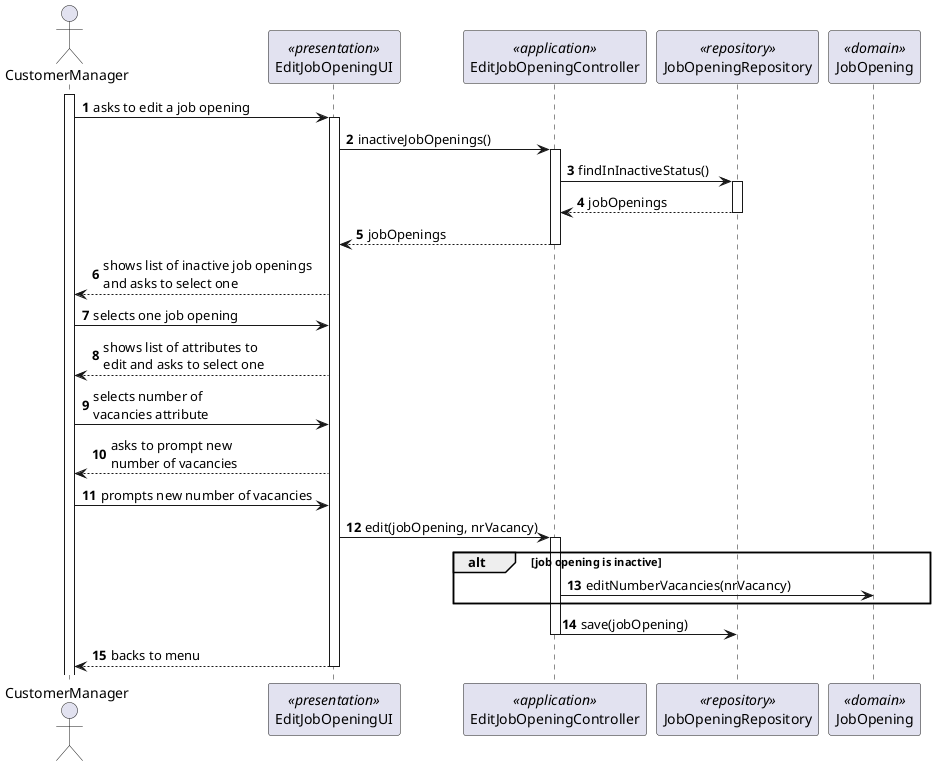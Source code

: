 @startuml
'https://plantuml.com/sequence-diagram

autonumber

actor CustomerManager
participant EditJobOpeningUI <<presentation>>
participant EditJobOpeningController <<application>>
participant JobOpeningRepository <<repository>>
participant JobOpening <<domain>>

activate CustomerManager
CustomerManager -> EditJobOpeningUI : asks to edit a job opening
activate EditJobOpeningUI
EditJobOpeningUI -> EditJobOpeningController : inactiveJobOpenings()
activate EditJobOpeningController
EditJobOpeningController -> JobOpeningRepository : findInInactiveStatus()
activate JobOpeningRepository
JobOpeningRepository --> EditJobOpeningController : jobOpenings
deactivate JobOpeningRepository
EditJobOpeningController --> EditJobOpeningUI : jobOpenings
deactivate EditJobOpeningController
EditJobOpeningUI --> CustomerManager : shows list of inactive job openings\nand asks to select one
CustomerManager -> EditJobOpeningUI : selects one job opening
EditJobOpeningUI --> CustomerManager : shows list of attributes to\nedit and asks to select one
CustomerManager -> EditJobOpeningUI : selects number of\nvacancies attribute
EditJobOpeningUI --> CustomerManager : asks to prompt new\nnumber of vacancies
CustomerManager -> EditJobOpeningUI : prompts new number of vacancies
EditJobOpeningUI -> EditJobOpeningController : edit(jobOpening, nrVacancy)
activate EditJobOpeningController
alt job opening is inactive
EditJobOpeningController -> JobOpening : editNumberVacancies(nrVacancy)
end alt
EditJobOpeningController -> JobOpeningRepository : save(jobOpening)
deactivate EditJobOpeningController
EditJobOpeningUI --> CustomerManager : backs to menu
deactivate EditJobOpeningUI

@enduml